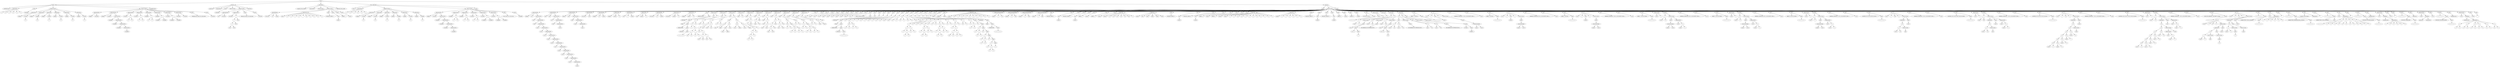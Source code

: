 digraph G { 
Parse10000[label = "Parse"];
funcion10001[label = "funcion"];
Parse10000->funcion10001
funcion10002[label = "multiplicacion"];
funcion10001->funcion10002
lparametros10003[label = "lparametros"];
funcion10001->lparametros10003
lparametros10004[label = "a"];
lparametros10003->lparametros10004
lparametros10005[label = "b"];
lparametros10003->lparametros10005
lparametros10006[label = "c"];
lparametros10003->lparametros10006
lparametros10007[label = "d"];
lparametros10003->lparametros10007
lparametros10008[label = "e"];
lparametros10003->lparametros10008
lparametros10009[label = "f"];
lparametros10003->lparametros10009
result10010[label = "result"];
funcion10001->result10010
result10011[label = "resultado"];
result10010->result10011
ldeclaraciones10012[label = "ldeclaraciones"];
funcion10001->ldeclaraciones10012
declaracion10013[label = "declaracion"];
ldeclaraciones10012->declaracion10013
tipo10014[label = "integer"];
declaracion10013->tipo10014
variable10015[label = "variable"];
declaracion10013->variable10015
variable10016[label = "a"];
variable10015->variable10016
declaracion10017[label = "declaracion"];
ldeclaraciones10012->declaracion10017
tipo10018[label = "integer"];
declaracion10017->tipo10018
variable10019[label = "variable"];
declaracion10017->variable10019
variable10020[label = "b"];
variable10019->variable10020
declaracion10021[label = "declaracion"];
ldeclaraciones10012->declaracion10021
tipo10022[label = "integer"];
declaracion10021->tipo10022
variable10023[label = "variable"];
declaracion10021->variable10023
variable10024[label = "c"];
variable10023->variable10024
declaracion10025[label = "declaracion"];
ldeclaraciones10012->declaracion10025
tipo10026[label = "integer"];
declaracion10025->tipo10026
variable10027[label = "variable"];
declaracion10025->variable10027
variable10028[label = "d"];
variable10027->variable10028
declaracion10029[label = "declaracion"];
ldeclaraciones10012->declaracion10029
tipo10030[label = "integer"];
declaracion10029->tipo10030
variable10031[label = "variable"];
declaracion10029->variable10031
variable10032[label = "e"];
variable10031->variable10032
declaracion10033[label = "declaracion"];
ldeclaraciones10012->declaracion10033
tipo10034[label = "integer"];
declaracion10033->tipo10034
variable10035[label = "variable"];
declaracion10033->variable10035
variable10036[label = "f"];
variable10035->variable10036
linstrucciones10037[label = "linstrucciones"];
funcion10001->linstrucciones10037
declarationVar10038[label = "declarationVar"];
linstrucciones10037->declarationVar10038
integer10039[label = "integer"];
declarationVar10038->integer10039
resultado10040[label = "resultado"];
declarationVar10038->resultado10040
declarationVar10041[label = "declarationVar"];
linstrucciones10037->declarationVar10041
integer10042[label = "integer"];
declarationVar10041->integer10042
variable110043[label = "variable1"];
declarationVar10041->variable110043
declarationVar10044[label = "declarationVar"];
declarationVar10041->declarationVar10044
variable210045[label = "variable2"];
declarationVar10044->variable210045
declarationVar10046[label = "declarationVar"];
declarationVar10044->declarationVar10046
variable310047[label = "variable3"];
declarationVar10046->variable310047
declarationVar10048[label = "declarationVar"];
declarationVar10046->declarationVar10048
variable410049[label = "variable4"];
declarationVar10048->variable410049
declarationVar10050[label = "declarationVar"];
declarationVar10048->declarationVar10050
variable510051[label = "variable5"];
declarationVar10050->variable510051
asigvar10052[label = "asignacionVar"];
linstrucciones10037->asigvar10052
asigvar10053[label = "variable1"];
asigvar10052->asigvar10053
por10054[label = "*"];
asigvar10052->por10054
por10055[label = "a"];
por10054->por10055
por10056[label = "b"];
por10054->por10056
asigvar10057[label = "asignacionVar"];
linstrucciones10037->asigvar10057
asigvar10058[label = "variable2"];
asigvar10057->asigvar10058
por10059[label = "*"];
asigvar10057->por10059
por10060[label = "c"];
por10059->por10060
por10061[label = "d"];
por10059->por10061
asigvar10062[label = "asignacionVar"];
linstrucciones10037->asigvar10062
asigvar10063[label = "variable3"];
asigvar10062->asigvar10063
por10064[label = "*"];
asigvar10062->por10064
por10065[label = "e"];
por10064->por10065
por10066[label = "f"];
por10064->por10066
asigvar10067[label = "asignacionVar"];
linstrucciones10037->asigvar10067
asigvar10068[label = "variable4"];
asigvar10067->asigvar10068
por10069[label = "*"];
asigvar10067->por10069
por10070[label = "variable1"];
por10069->por10070
por10071[label = "variable2"];
por10069->por10071
asigvar10072[label = "asignacionVar"];
linstrucciones10037->asigvar10072
asigvar10073[label = "variable5"];
asigvar10072->asigvar10073
por10074[label = "*"];
asigvar10072->por10074
por10075[label = "variable3"];
por10074->por10075
por10076[label = "variable4"];
por10074->por10076
asigvar10077[label = "asignacionVar"];
linstrucciones10037->asigvar10077
asigvar10078[label = "resultado"];
asigvar10077->asigvar10078
asigvar10079[label = "variable5"];
asigvar10077->asigvar10079
print10080[label = "print"];
linstrucciones10037->print10080
var10081[label = "Multiplicacion dentro de subroutine : "];
print10080->var10081
print10082[label = "print"];
linstrucciones10037->print10082
var10083[label = "resultado"];
print10082->var10083
subroutine10084[label = "multiplicacion"];
funcion10001->subroutine10084
funcion10085[label = "funcion"];
Parse10000->funcion10085
funcion10086[label = "operacion"];
funcion10085->funcion10086
lparametros10087[label = "lparametros"];
funcion10085->lparametros10087
result10088[label = "result"];
funcion10085->result10088
result10089[label = "resultado"];
result10088->result10089
ldeclaraciones10090[label = "ldeclaraciones"];
funcion10085->ldeclaraciones10090
linstrucciones10091[label = "linstrucciones"];
funcion10085->linstrucciones10091
declarationVar10092[label = "declarationVar"];
linstrucciones10091->declarationVar10092
real10093[label = "real"];
declarationVar10092->real10093
resultado10094[label = "resultado"];
declarationVar10092->resultado10094
asigvar10095[label = "asignacionVar"];
linstrucciones10091->asigvar10095
asigvar10096[label = "resultado"];
asigvar10095->asigvar10096
por10097[label = "*"];
asigvar10095->por10097
por10098[label = "*"];
por10097->por10098
por10099[label = "*"];
por10098->por10099
por10100[label = "10.0"];
por10099->por10100
por10101[label = "20.0"];
por10099->por10101
por10102[label = "30.0"];
por10098->por10102
por10103[label = "40.0"];
por10097->por10103
print10104[label = "print"];
linstrucciones10091->print10104
var10105[label = "Operacion dentro de subroutine : "];
print10104->var10105
print10106[label = "print"];
linstrucciones10091->print10106
var10107[label = "resultado"];
print10106->var10107
subroutine10108[label = "operacion"];
funcion10085->subroutine10108
subroutine10109[label = "subroutine"];
Parse10000->subroutine10109
subroutine10110[label = "imprimir_hola_mundo"];
subroutine10109->subroutine10110
lparametros10111[label = "lparametros"];
subroutine10109->lparametros10111
ldeclaraciones10112[label = "ldeclaraciones"];
subroutine10109->ldeclaraciones10112
linstrucciones10113[label = "linstrucciones"];
subroutine10109->linstrucciones10113
asigarray10114[label = "decArrExtenso"];
linstrucciones10113->asigarray10114
asigarray10115[label = "character"];
asigarray10114->asigarray10115
asigarray10116[label = "10"];
asigarray10114->asigarray10116
asigarray10117[label = "array1"];
asigarray10114->asigarray10117
asigarraylist10118[label = "asigArrList"];
linstrucciones10113->asigarraylist10118
asigarraylist10119[label = "array1"];
asigarraylist10118->asigarraylist10119
asigarraylist10120[label = "h"];
asigarraylist10118->asigarraylist10120
asigarraylist10121[label = "o"];
asigarraylist10118->asigarraylist10121
asigarraylist10122[label = "l"];
asigarraylist10118->asigarraylist10122
asigarraylist10123[label = "a"];
asigarraylist10118->asigarraylist10123
asigarraylist10124[label = " "];
asigarraylist10118->asigarraylist10124
asigarraylist10125[label = "m"];
asigarraylist10118->asigarraylist10125
asigarraylist10126[label = "u"];
asigarraylist10118->asigarraylist10126
asigarraylist10127[label = "n"];
asigarraylist10118->asigarraylist10127
asigarraylist10128[label = "d"];
asigarraylist10118->asigarraylist10128
asigarraylist10129[label = "o"];
asigarraylist10118->asigarraylist10129
print10130[label = "print"];
linstrucciones10113->print10130
var10131[label = "TAMANIO ARRAY 1: "];
print10130->var10131
print10132[label = "print"];
linstrucciones10113->print10132
size10133[label = "size"];
print10132->size10133
size10134[label = "array1"];
size10133->size10134
print10135[label = "print"];
linstrucciones10113->print10135
var10136[label = "ARRAY 1: "];
print10135->var10136
print10137[label = "print"];
linstrucciones10113->print10137
var10138[label = "array1"];
print10137->var10138
subroutine10139[label = "imprimir_hola_mundo"];
subroutine10109->subroutine10139
subroutine10140[label = "subroutine"];
Parse10000->subroutine10140
subroutine10141[label = "suma"];
subroutine10140->subroutine10141
lparametros10142[label = "lparametros"];
subroutine10140->lparametros10142
lparametros10143[label = "a"];
lparametros10142->lparametros10143
lparametros10144[label = "b"];
lparametros10142->lparametros10144
lparametros10145[label = "c"];
lparametros10142->lparametros10145
lparametros10146[label = "d"];
lparametros10142->lparametros10146
lparametros10147[label = "e"];
lparametros10142->lparametros10147
lparametros10148[label = "f"];
lparametros10142->lparametros10148
ldeclaraciones10149[label = "ldeclaraciones"];
subroutine10140->ldeclaraciones10149
declaracion10150[label = "declaracion"];
ldeclaraciones10149->declaracion10150
tipo10151[label = "integer"];
declaracion10150->tipo10151
variable10152[label = "variable"];
declaracion10150->variable10152
variable10153[label = "a"];
variable10152->variable10153
declaracion10154[label = "declaracion"];
ldeclaraciones10149->declaracion10154
tipo10155[label = "integer"];
declaracion10154->tipo10155
variable10156[label = "variable"];
declaracion10154->variable10156
variable10157[label = "b"];
variable10156->variable10157
declaracion10158[label = "declaracion"];
ldeclaraciones10149->declaracion10158
tipo10159[label = "integer"];
declaracion10158->tipo10159
variable10160[label = "variable"];
declaracion10158->variable10160
variable10161[label = "c"];
variable10160->variable10161
declaracion10162[label = "declaracion"];
ldeclaraciones10149->declaracion10162
tipo10163[label = "integer"];
declaracion10162->tipo10163
variable10164[label = "variable"];
declaracion10162->variable10164
variable10165[label = "d"];
variable10164->variable10165
declaracion10166[label = "declaracion"];
ldeclaraciones10149->declaracion10166
tipo10167[label = "integer"];
declaracion10166->tipo10167
variable10168[label = "variable"];
declaracion10166->variable10168
variable10169[label = "e"];
variable10168->variable10169
declaracion10170[label = "declaracion"];
ldeclaraciones10149->declaracion10170
tipo10171[label = "integer"];
declaracion10170->tipo10171
variable10172[label = "variable"];
declaracion10170->variable10172
variable10173[label = "f"];
variable10172->variable10173
linstrucciones10174[label = "linstrucciones"];
subroutine10140->linstrucciones10174
declarationVar10175[label = "declarationVar"];
linstrucciones10174->declarationVar10175
integer10176[label = "integer"];
declarationVar10175->integer10176
variable110177[label = "variable1"];
declarationVar10175->variable110177
declarationVar10178[label = "declarationVar"];
declarationVar10175->declarationVar10178
variable210179[label = "variable2"];
declarationVar10178->variable210179
declarationVar10180[label = "declarationVar"];
declarationVar10178->declarationVar10180
variable310181[label = "variable3"];
declarationVar10180->variable310181
declarationVar10182[label = "declarationVar"];
declarationVar10180->declarationVar10182
variable410183[label = "variable4"];
declarationVar10182->variable410183
declarationVar10184[label = "declarationVar"];
declarationVar10182->declarationVar10184
variable510185[label = "variable5"];
declarationVar10184->variable510185
asigvar10186[label = "asignacionVar"];
linstrucciones10174->asigvar10186
asigvar10187[label = "variable1"];
asigvar10186->asigvar10187
mas10188[label = "+"];
asigvar10186->mas10188
mas10189[label = "a"];
mas10188->mas10189
mas10190[label = "b"];
mas10188->mas10190
asigvar10191[label = "asignacionVar"];
linstrucciones10174->asigvar10191
asigvar10192[label = "variable2"];
asigvar10191->asigvar10192
mas10193[label = "+"];
asigvar10191->mas10193
mas10194[label = "c"];
mas10193->mas10194
mas10195[label = "d"];
mas10193->mas10195
asigvar10196[label = "asignacionVar"];
linstrucciones10174->asigvar10196
asigvar10197[label = "variable3"];
asigvar10196->asigvar10197
mas10198[label = "+"];
asigvar10196->mas10198
mas10199[label = "e"];
mas10198->mas10199
mas10200[label = "f"];
mas10198->mas10200
asigvar10201[label = "asignacionVar"];
linstrucciones10174->asigvar10201
asigvar10202[label = "variable4"];
asigvar10201->asigvar10202
mas10203[label = "+"];
asigvar10201->mas10203
mas10204[label = "variable1"];
mas10203->mas10204
mas10205[label = "variable2"];
mas10203->mas10205
asigvar10206[label = "asignacionVar"];
linstrucciones10174->asigvar10206
asigvar10207[label = "variable5"];
asigvar10206->asigvar10207
mas10208[label = "+"];
asigvar10206->mas10208
mas10209[label = "variable3"];
mas10208->mas10209
mas10210[label = "variable4"];
mas10208->mas10210
print10211[label = "print"];
linstrucciones10174->print10211
var10212[label = "Suma dentro de subroutine : "];
print10211->var10212
print10213[label = "print"];
linstrucciones10174->print10213
var10214[label = "variable5"];
print10213->var10214
subroutine10215[label = "suma"];
subroutine10140->subroutine10215
program10216[label = "program"];
Parse10000->program10216
program10217[label = "compi"];
program10216->program10217
linstrucciones10218[label = "linstrucciones"];
program10216->linstrucciones10218
declarationVar10219[label = "declarationVar"];
linstrucciones10218->declarationVar10219
integer10220[label = "integer"];
declarationVar10219->integer10220
var110221[label = "var1"];
declarationVar10219->var110221
declarationVar10222[label = "declarationVar"];
declarationVar10219->declarationVar10222
var510223[label = "var5"];
declarationVar10222->var510223
declarationVar10224[label = "declarationVar"];
declarationVar10222->declarationVar10224
var610225[label = "var6"];
declarationVar10224->var610225
declarationVar10226[label = "declarationVar"];
declarationVar10224->declarationVar10226
var1210227[label = "var12"];
declarationVar10226->var1210227
declarationVar10228[label = "declarationVar"];
declarationVar10226->declarationVar10228
var1310229[label = "var13"];
declarationVar10228->var1310229
declarationVar10230[label = "declarationVar"];
declarationVar10228->declarationVar10230
var1410231[label = "var14"];
declarationVar10230->var1410231
declarationVar10232[label = "declarationVar"];
declarationVar10230->declarationVar10232
var1510233[label = "var15"];
declarationVar10232->var1510233
declarationVar10234[label = "declarationVar"];
declarationVar10232->declarationVar10234
var1610235[label = "var16"];
declarationVar10234->var1610235
declarationVar10236[label = "declarationVar"];
declarationVar10234->declarationVar10236
var1710237[label = "var17"];
declarationVar10236->var1710237
declarationVar10238[label = "declarationVar"];
declarationVar10236->declarationVar10238
var1810239[label = "var18"];
declarationVar10238->var1810239
declarationVar10240[label = "declarationVar"];
declarationVar10238->declarationVar10240
var1910241[label = "var19"];
declarationVar10240->var1910241
declarationVar10242[label = "declarationVar"];
declarationVar10240->declarationVar10242
var2010243[label = "var20"];
declarationVar10242->var2010243
declarationVar10244[label = "declarationVar"];
declarationVar10242->declarationVar10244
var2110245[label = "var21"];
declarationVar10244->var2110245
declarationVar10246[label = "declarationVar"];
declarationVar10244->declarationVar10246
var2310247[label = "var23"];
declarationVar10246->var2310247
declarationVar10248[label = "declarationVar"];
linstrucciones10218->declarationVar10248
real10249[label = "real"];
declarationVar10248->real10249
var210250[label = "var2"];
declarationVar10248->var210250
declarationVar10251[label = "declarationVar"];
declarationVar10248->declarationVar10251
var710252[label = "var7"];
declarationVar10251->var710252
declarationVar10253[label = "declarationVar"];
declarationVar10251->declarationVar10253
var810254[label = "var8"];
declarationVar10253->var810254
declarationVar10255[label = "declarationVar"];
declarationVar10253->declarationVar10255
var2210256[label = "var22"];
declarationVar10255->var2210256
declarationVar10257[label = "declarationVar"];
linstrucciones10218->declarationVar10257
logical10258[label = "logical"];
declarationVar10257->logical10258
var310259[label = "var3"];
declarationVar10257->var310259
declarationVar10260[label = "declarationVar"];
declarationVar10257->declarationVar10260
var910261[label = "var9"];
declarationVar10260->var910261
declarationVar10262[label = "declarationVar"];
declarationVar10260->declarationVar10262
var1010263[label = "var10"];
declarationVar10262->var1010263
declarationVar10264[label = "declarationVar"];
declarationVar10262->declarationVar10264
var1110265[label = "var11"];
declarationVar10264->var1110265
declarationVar10266[label = "declarationVar"];
linstrucciones10218->declarationVar10266
character10267[label = "character"];
declarationVar10266->character10267
var410268[label = "var4"];
declarationVar10266->var410268
asigarray10269[label = "decArrExtenso"];
linstrucciones10218->asigarray10269
asigarray10270[label = "integer"];
asigarray10269->asigarray10270
asigarray10271[label = "10"];
asigarray10269->asigarray10271
asigarray10272[label = "array1"];
asigarray10269->asigarray10272
asigarray10273[label = "decArrCorto"];
linstrucciones10218->asigarray10273
asigarray10274[label = "integer"];
asigarray10273->asigarray10274
asigarray10275[label = "array2"];
asigarray10273->asigarray10275
asigarray10276[label = "8"];
asigarray10273->asigarray10276
asigarray10277[label = "decArrExtenso"];
linstrucciones10218->asigarray10277
asigarray10278[label = "real"];
asigarray10277->asigarray10278
asigarray10279[label = "7"];
asigarray10277->asigarray10279
asigarray10280[label = "array3"];
asigarray10277->asigarray10280
asigarray10281[label = "decArrCorto"];
linstrucciones10218->asigarray10281
asigarray10282[label = "real"];
asigarray10281->asigarray10282
asigarray10283[label = "array4"];
asigarray10281->asigarray10283
asigarray10284[label = "5"];
asigarray10281->asigarray10284
asigarray10285[label = "decArrExtenso"];
linstrucciones10218->asigarray10285
asigarray10286[label = "character"];
asigarray10285->asigarray10286
asigarray10287[label = "12"];
asigarray10285->asigarray10287
asigarray10288[label = "array5"];
asigarray10285->asigarray10288
asigarray10289[label = "decArrCorto"];
linstrucciones10218->asigarray10289
asigarray10290[label = "character"];
asigarray10289->asigarray10290
asigarray10291[label = "array6"];
asigarray10289->asigarray10291
asigarray10292[label = "6"];
asigarray10289->asigarray10292
asigarray10293[label = "decArrCorto"];
linstrucciones10218->asigarray10293
asigarray10294[label = "integer"];
asigarray10293->asigarray10294
asigarray10295[label = "array7"];
asigarray10293->asigarray10295
asigarray10296[label = "15"];
asigarray10293->asigarray10296
print10297[label = "print"];
linstrucciones10218->print10297
var10298[label = "OPERACIONES 1 "];
print10297->var10298
print10299[label = "print"];
print10297->print10299
var10300[label = "INTEGER "];
print10299->var10300
print10301[label = "print"];
print10299->print10301
var10302[label = "REAL "];
print10301->var10302
print10303[label = "print"];
print10301->print10303
var10304[label = "CHARACTER "];
print10303->var10304
print10305[label = "print"];
print10303->print10305
var10306[label = "LOGICAL"];
print10305->var10306
print10307[label = "print"];
print10305->print10307
var10308[label = "----------------------"];
print10307->var10308
asigvar10309[label = "asignacionVar"];
linstrucciones10218->asigvar10309
asigvar10310[label = "var1"];
asigvar10309->asigvar10310
por10311[label = "*"];
asigvar10309->por10311
mas10312[label = "+"];
por10311->mas10312
mas10313[label = "+"];
mas10312->mas10313
mas10314[label = "1"];
mas10313->mas10314
pow10315[label = "**"];
mas10313->pow10315
div10316[label = "/"];
pow10315->div10316
div10317[label = "24"];
div10316->div10317
div10318[label = "8"];
div10316->div10318
menos10319[label = "-"];
pow10315->menos10319
menos10320[label = "4"];
menos10319->menos10320
menos10321[label = "5"];
menos10319->menos10321
mas10322[label = "6"];
mas10312->mas10322
div10323[label = "/"];
por10311->div10323
div10324[label = "25"];
div10323->div10324
div10325[label = "5"];
div10323->div10325
asigvar10326[label = "asignacionVar"];
linstrucciones10218->asigvar10326
asigvar10327[label = "var2"];
asigvar10326->asigvar10327
mas10328[label = "+"];
asigvar10326->mas10328
por10329[label = "*"];
mas10328->por10329
mas10330[label = "+"];
por10329->mas10330
mas10331[label = "+"];
mas10330->mas10331
mas10332[label = "1.0"];
mas10331->mas10332
por10333[label = "*"];
mas10331->por10333
div10334[label = "/"];
por10333->div10334
div10335[label = "24.0"];
div10334->div10335
div10336[label = "8.0"];
div10334->div10336
menos10337[label = "-"];
por10333->menos10337
menos10338[label = "4.0"];
menos10337->menos10338
menos10339[label = "5.0"];
menos10337->menos10339
mas10340[label = "6.0"];
mas10330->mas10340
div10341[label = "/"];
por10329->div10341
div10342[label = "25.0"];
div10341->div10342
div10343[label = "5.0"];
div10341->div10343
pow10344[label = "**"];
mas10328->pow10344
pow10345[label = "2"];
pow10344->pow10345
pow10346[label = "6"];
pow10344->pow10346
asigvar10347[label = "asignacionVar"];
linstrucciones10218->asigvar10347
asigvar10348[label = "var3"];
asigvar10347->asigvar10348
or10349[label = ".or."];
asigvar10347->or10349
and10350[label = ".and."];
or10349->and10350
or10351[label = ".or."];
and10350->or10351
or10352[label = ".true."];
or10351->or10352
or10353[label = ".false."];
or10351->or10353
or10354[label = ".or."];
and10350->or10354
and10355[label = ".and."];
or10354->and10355
and10356[label = ".true."];
and10355->and10356
and10357[label = ".false."];
and10355->and10357
or10358[label = ".true."];
or10354->or10358
or10359[label = ".or."];
or10349->or10359
or10360[label = ".or."];
or10359->or10360
or10361[label = ".true."];
or10360->or10361
or10362[label = ".false."];
or10360->or10362
or10363[label = ".or."];
or10359->or10363
or10364[label = ".true."];
or10363->or10364
or10365[label = ".false."];
or10363->or10365
asigvar10366[label = "asignacionVar"];
linstrucciones10218->asigvar10366
asigvar10367[label = "var4"];
asigvar10366->asigvar10367
asigvar10368[label = "G"];
asigvar10366->asigvar10368
asigvar10369[label = "asignacionVar"];
linstrucciones10218->asigvar10369
asigvar10370[label = "var5"];
asigvar10369->asigvar10370
mas10371[label = "+"];
asigvar10369->mas10371
mas10372[label = "var1"];
mas10371->mas10372
por10373[label = "*"];
mas10371->por10373
menos10374[label = "-"];
por10373->menos10374
mas10375[label = "+"];
menos10374->mas10375
div10376[label = "/"];
mas10375->div10376
por10377[label = "*"];
div10376->por10377
por10378[label = "2"];
por10377->por10378
por10379[label = "2"];
por10377->por10379
div10380[label = "2"];
div10376->div10380
mas10381[label = "4"];
mas10375->mas10381
menos10382[label = "1"];
menos10374->menos10382
por10383[label = "var1"];
por10373->por10383
asigvar10384[label = "asignacionVar"];
linstrucciones10218->asigvar10384
asigvar10385[label = "var6"];
asigvar10384->asigvar10385
menos10386[label = "-"];
asigvar10384->menos10386
por10387[label = "*"];
menos10386->por10387
por10388[label = "var5"];
por10387->por10388
por10389[label = "10"];
por10387->por10389
menos10390[label = "100"];
menos10386->menos10390
asigvar10391[label = "asignacionVar"];
linstrucciones10218->asigvar10391
asigvar10392[label = "var7"];
asigvar10391->asigvar10392
menos10393[label = "-"];
asigvar10391->menos10393
menos10394[label = "var2"];
menos10393->menos10394
por10395[label = "*"];
menos10393->por10395
por10396[label = "15.2"];
por10395->por10396
mas10397[label = "+"];
por10395->mas10397
mas10398[label = "var2"];
mas10397->mas10398
mas10399[label = "var2"];
mas10397->mas10399
asigvar10400[label = "asignacionVar"];
linstrucciones10218->asigvar10400
asigvar10401[label = "var8"];
asigvar10400->asigvar10401
mas10402[label = "+"];
asigvar10400->mas10402
mas10403[label = "+"];
mas10402->mas10403
menos10404[label = "-"];
mas10403->menos10404
mas10405[label = "+"];
menos10404->mas10405
mas10406[label = "var7"];
mas10405->mas10406
mas10407[label = "16.5"];
mas10405->mas10407
menos10408[label = "5.6"];
menos10404->menos10408
mas10409[label = "22.3"];
mas10403->mas10409
div10410[label = "/"];
mas10402->div10410
por10411[label = "*"];
div10410->por10411
por10412[label = "var7"];
por10411->por10412
por10413[label = "var7"];
por10411->por10413
div10414[label = "2.0"];
div10410->div10414
asigvar10415[label = "asignacionVar"];
linstrucciones10218->asigvar10415
asigvar10416[label = "var9"];
asigvar10415->asigvar10416
or10417[label = ".or."];
asigvar10415->or10417
or10418[label = ".or."];
or10417->or10418
igualigual10419[label = "=="];
or10418->igualigual10419
igualigual10420[label = "2"];
igualigual10419->igualigual10420
menos10421[label = "4"];
igualigual10419->menos10421
and10422[label = ".and."];
or10418->and10422
difigual10423[label = "/="];
and10422->difigual10423
difigual10424[label = "2"];
difigual10423->difigual10424
difigual10425[label = "4"];
difigual10423->difigual10425
igualigual10426[label = ".eq."];
and10422->igualigual10426
igualigual10427[label = "3"];
igualigual10426->igualigual10427
menos10428[label = "2"];
igualigual10426->menos10428
difigual10429[label = ".ne."];
or10417->difigual10429
difigual10430[label = "4"];
difigual10429->difigual10430
difigual10431[label = "4"];
difigual10429->difigual10431
asigvar10432[label = "asignacionVar"];
linstrucciones10218->asigvar10432
asigvar10433[label = "var10"];
asigvar10432->asigvar10433
or10434[label = ".or."];
asigvar10432->or10434
or10435[label = ".or."];
or10434->or10435
menor10436[label = "<"];
or10435->menor10436
menor10437[label = "2"];
menor10436->menor10437
menor10438[label = "4"];
menor10436->menor10438
and10439[label = ".and."];
or10435->and10439
mayor10440[label = ">"];
and10439->mayor10440
mayor10441[label = "2"];
mayor10440->mayor10441
mayor10442[label = "4"];
mayor10440->mayor10442
menorque10443[label = "<="];
and10439->menorque10443
menorque10444[label = "3"];
menorque10443->menorque10444
menorque10445[label = "2"];
menorque10443->menorque10445
mayorque10446[label = ">="];
or10434->mayorque10446
mayorque10447[label = "4"];
mayorque10446->mayorque10447
mayorque10448[label = "4"];
mayorque10446->mayorque10448
asigvar10449[label = "asignacionVar"];
linstrucciones10218->asigvar10449
asigvar10450[label = "var11"];
asigvar10449->asigvar10450
or10451[label = ".or."];
asigvar10449->or10451
or10452[label = ".or."];
or10451->or10452
or10453[label = "var9"];
or10452->or10453
or10454[label = "var10"];
or10452->or10454
or10455[label = ".true."];
or10451->or10455
print10456[label = "print"];
linstrucciones10218->print10456
var10457[label = "var1"];
print10456->var10457
print10458[label = "print"];
linstrucciones10218->print10458
var10459[label = "var2"];
print10458->var10459
print10460[label = "print"];
linstrucciones10218->print10460
var10461[label = "var3"];
print10460->var10461
print10462[label = "print"];
linstrucciones10218->print10462
var10463[label = "var4"];
print10462->var10463
print10464[label = "print"];
linstrucciones10218->print10464
var10465[label = "var5"];
print10464->var10465
print10466[label = "print"];
linstrucciones10218->print10466
var10467[label = "var6"];
print10466->var10467
print10468[label = "print"];
linstrucciones10218->print10468
var10469[label = "var7"];
print10468->var10469
print10470[label = "print"];
linstrucciones10218->print10470
var10471[label = "var8"];
print10470->var10471
print10472[label = "print"];
linstrucciones10218->print10472
var10473[label = "var9"];
print10472->var10473
print10474[label = "print"];
linstrucciones10218->print10474
var10475[label = "var10"];
print10474->var10475
print10476[label = "print"];
linstrucciones10218->print10476
var10477[label = "var11"];
print10476->var10477
print10478[label = "print"];
linstrucciones10218->print10478
var10479[label = "PRINT OPERACIONES 2 "];
print10478->var10479
print10480[label = "print"];
print10478->print10480
var10481[label = "INTEGER "];
print10480->var10481
print10482[label = "print"];
print10480->print10482
var10483[label = "REAL "];
print10482->var10483
print10484[label = "print"];
print10482->print10484
var10485[label = "CHARACTER "];
print10484->var10485
print10486[label = "print"];
print10484->print10486
var10487[label = "LOGICAL"];
print10486->var10487
print10488[label = "print"];
print10486->print10488
var10489[label = "----------------------"];
print10488->var10489
print10490[label = "print"];
linstrucciones10218->print10490
and10491[label = ".and."];
print10490->and10491
igualigual10492[label = "=="];
and10491->igualigual10492
or10493[label = ".or."];
and10491->or10493
igualigual10494[label = "=="];
or10493->igualigual10494
igualigual10495[label = "2"];
igualigual10494->igualigual10495
menos10496[label = "3"];
igualigual10494->menos10496
menorque10497[label = "<="];
or10493->menorque10497
menorque10498[label = "1"];
menorque10497->menorque10498
menorque10499[label = "2"];
menorque10497->menorque10499
print10500[label = "print"];
linstrucciones10218->print10500
igualigual10501[label = "=="];
print10500->igualigual10501
igualigual10502[label = "c"];
igualigual10501->igualigual10502
menos10503[label = "c"];
igualigual10501->menos10503
print10504[label = "print"];
linstrucciones10218->print10504
mayor10505[label = ">"];
print10504->mayor10505
mayor10506[label = "12"];
mayor10505->mayor10506
mayor10507[label = "2"];
mayor10505->mayor10507
print10508[label = "print"];
linstrucciones10218->print10508
mayorque10509[label = ">="];
print10508->mayorque10509
mayorque10510[label = "12"];
mayorque10509->mayorque10510
mayorque10511[label = "2"];
mayorque10509->mayorque10511
print10512[label = "print"];
linstrucciones10218->print10512
menor10513[label = "<"];
print10512->menor10513
menor10514[label = "12"];
menor10513->menor10514
menor10515[label = "12"];
menor10513->menor10515
print10516[label = "print"];
linstrucciones10218->print10516
menorque10517[label = "<="];
print10516->menorque10517
menorque10518[label = "12.0"];
menorque10517->menorque10518
menorque10519[label = "12.0"];
menorque10517->menorque10519
print10520[label = "print"];
linstrucciones10218->print10520
mayor10521[label = ">"];
print10520->mayor10521
mayor10522[label = "12"];
mayor10521->mayor10522
mayor10523[label = "2"];
mayor10521->mayor10523
print10524[label = "print"];
linstrucciones10218->print10524
mayorque10525[label = ">="];
print10524->mayorque10525
mayorque10526[label = "12"];
mayorque10525->mayorque10526
mayorque10527[label = "2"];
mayorque10525->mayorque10527
print10528[label = "print"];
linstrucciones10218->print10528
menor10529[label = "<"];
print10528->menor10529
menor10530[label = "12"];
menor10529->menor10530
menor10531[label = "12"];
menor10529->menor10531
print10532[label = "print"];
linstrucciones10218->print10532
menorque10533[label = "<="];
print10532->menorque10533
menorque10534[label = "12.0"];
menorque10533->menorque10534
menorque10535[label = "12.0"];
menorque10533->menorque10535
print10536[label = "print"];
linstrucciones10218->print10536
por10537[label = "*"];
print10536->por10537
por10538[label = "*"];
por10537->por10538
por10539[label = "*"];
por10538->por10539
por10540[label = "*"];
por10539->por10540
por10541[label = "1"];
por10540->por10541
por10542[label = "*"];
por10540->por10542
por10543[label = "2"];
por10542->por10543
por10544[label = "3"];
por10542->por10544
por10545[label = "*"];
por10539->por10545
por10546[label = "4"];
por10545->por10546
por10547[label = "5"];
por10545->por10547
por10548[label = "6"];
por10538->por10548
por10549[label = "*"];
por10537->por10549
por10550[label = "4"];
por10549->por10550
por10551[label = "5"];
por10549->por10551
print10552[label = "print"];
linstrucciones10218->print10552
mas10553[label = "+"];
print10552->mas10553
mas10554[label = "+"];
mas10553->mas10554
mas10555[label = "+"];
mas10554->mas10555
mas10556[label = "+"];
mas10555->mas10556
mas10557[label = "1"];
mas10556->mas10557
mas10558[label = "+"];
mas10556->mas10558
mas10559[label = "2"];
mas10558->mas10559
mas10560[label = "3"];
mas10558->mas10560
mas10561[label = "+"];
mas10555->mas10561
mas10562[label = "4"];
mas10561->mas10562
mas10563[label = "5"];
mas10561->mas10563
mas10564[label = "6"];
mas10554->mas10564
mas10565[label = "+"];
mas10553->mas10565
mas10566[label = "4"];
mas10565->mas10566
mas10567[label = "5"];
mas10565->mas10567
print10568[label = "print"];
linstrucciones10218->print10568
menos10569[label = "-"];
print10568->menos10569
menos10570[label = "-"];
menos10569->menos10570
mas10571[label = "+"];
menos10570->mas10571
menos10572[label = "-"];
mas10571->menos10572
menos10573[label = "1"];
menos10572->menos10573
menos10574[label = "-"];
menos10572->menos10574
menos10575[label = "2"];
menos10574->menos10575
menos10576[label = "3"];
menos10574->menos10576
menos10577[label = "-"];
mas10571->menos10577
menos10578[label = "4"];
menos10577->menos10578
menos10579[label = "5"];
menos10577->menos10579
menos10580[label = "6"];
menos10570->menos10580
menos10581[label = "-"];
menos10569->menos10581
menos10582[label = "4"];
menos10581->menos10582
menos10583[label = "5"];
menos10581->menos10583
print10584[label = "print"];
linstrucciones10218->print10584
por10585[label = "*"];
print10584->por10585
mas10586[label = "+"];
por10585->mas10586
mas10587[label = "+"];
mas10586->mas10587
mas10588[label = "1"];
mas10587->mas10588
por10589[label = "*"];
mas10587->por10589
div10590[label = "/"];
por10589->div10590
div10591[label = "24"];
div10590->div10591
div10592[label = "8"];
div10590->div10592
menos10593[label = "-"];
por10589->menos10593
menos10594[label = "4"];
menos10593->menos10594
menos10595[label = "5"];
menos10593->menos10595
mas10596[label = "6"];
mas10586->mas10596
div10597[label = "/"];
por10585->div10597
div10598[label = "25"];
div10597->div10598
div10599[label = "5"];
div10597->div10599
print10600[label = "print"];
linstrucciones10218->print10600
var10601[label = "C "];
print10600->var10601
print10602[label = "print"];
print10600->print10602
mas10603[label = "+"];
print10602->mas10603
mas10604[label = "2"];
mas10603->mas10604
por10605[label = "*"];
mas10603->por10605
por10606[label = "2"];
por10605->por10606
por10607[label = "2"];
por10605->por10607
print10608[label = "print"];
print10602->print10608
var10609[label = "O "];
print10608->var10609
print10610[label = "print"];
print10608->print10610
mas10611[label = "+"];
print10610->mas10611
mas10612[label = "3"];
mas10611->mas10612
por10613[label = "*"];
mas10611->por10613
por10614[label = "3"];
por10613->por10614
por10615[label = "3"];
por10613->por10615
print10616[label = "print"];
print10610->print10616
var10617[label = "M "];
print10616->var10617
print10618[label = "print"];
print10616->print10618
mas10619[label = "+"];
print10618->mas10619
mas10620[label = "4"];
mas10619->mas10620
por10621[label = "*"];
mas10619->por10621
por10622[label = "4"];
por10621->por10622
por10623[label = "4"];
por10621->por10623
print10624[label = "print"];
print10618->print10624
var10625[label = "P "];
print10624->var10625
print10626[label = "print"];
print10624->print10626
mas10627[label = "+"];
print10626->mas10627
mas10628[label = "5"];
mas10627->mas10628
por10629[label = "*"];
mas10627->por10629
por10630[label = "5"];
por10629->por10630
por10631[label = "5"];
por10629->por10631
print10632[label = "print"];
print10626->print10632
var10633[label = "I"];
print10632->var10633
print10634[label = "print"];
linstrucciones10218->print10634
var10635[label = "ARRAYS "];
print10634->var10635
print10636[label = "print"];
print10634->print10636
var10637[label = "INTEGER "];
print10636->var10637
print10638[label = "print"];
print10636->print10638
var10639[label = "REAL "];
print10638->var10639
print10640[label = "print"];
print10638->print10640
var10641[label = "CHARACTER"];
print10640->var10641
print10642[label = "print"];
print10640->print10642
var10643[label = "----------------------"];
print10642->var10643
asigarraylist10644[label = "asigArrList"];
linstrucciones10218->asigarraylist10644
asigarraylist10645[label = "array1"];
asigarraylist10644->asigarraylist10645
asigarraylist10646[label = "10"];
asigarraylist10644->asigarraylist10646
asigarraylist10647[label = "1"];
asigarraylist10644->asigarraylist10647
asigarraylist10648[label = "9"];
asigarraylist10644->asigarraylist10648
asigarraylist10649[label = "2"];
asigarraylist10644->asigarraylist10649
asigarraylist10650[label = "8"];
asigarraylist10644->asigarraylist10650
asigarraylist10651[label = "3"];
asigarraylist10644->asigarraylist10651
asigarraylist10652[label = "7"];
asigarraylist10644->asigarraylist10652
asigarraylist10653[label = "4"];
asigarraylist10644->asigarraylist10653
asigarraylist10654[label = "6"];
asigarraylist10644->asigarraylist10654
asigarraylist10655[label = "5"];
asigarraylist10644->asigarraylist10655
asigarrayPosEspecifico10656[label = "asigarrayPosEspecifico"];
linstrucciones10218->asigarrayPosEspecifico10656
asigarrayPosEspecifico10657[label = "array2"];
asigarrayPosEspecifico10656->asigarrayPosEspecifico10657
asigarrayPosEspecifico10658[label = "1"];
asigarrayPosEspecifico10656->asigarrayPosEspecifico10658
asigarrayPosEspecifico10659[label = "111"];
asigarrayPosEspecifico10656->asigarrayPosEspecifico10659
asigarrayPosEspecifico10660[label = "asigarrayPosEspecifico"];
linstrucciones10218->asigarrayPosEspecifico10660
asigarrayPosEspecifico10661[label = "array2"];
asigarrayPosEspecifico10660->asigarrayPosEspecifico10661
asigarrayPosEspecifico10662[label = "3"];
asigarrayPosEspecifico10660->asigarrayPosEspecifico10662
asigarrayPosEspecifico10663[label = "222"];
asigarrayPosEspecifico10660->asigarrayPosEspecifico10663
asigarrayPosEspecifico10664[label = "asigarrayPosEspecifico"];
linstrucciones10218->asigarrayPosEspecifico10664
asigarrayPosEspecifico10665[label = "array2"];
asigarrayPosEspecifico10664->asigarrayPosEspecifico10665
asigarrayPosEspecifico10666[label = "5"];
asigarrayPosEspecifico10664->asigarrayPosEspecifico10666
asigarrayPosEspecifico10667[label = "333"];
asigarrayPosEspecifico10664->asigarrayPosEspecifico10667
asigarrayPosEspecifico10668[label = "asigarrayPosEspecifico"];
linstrucciones10218->asigarrayPosEspecifico10668
asigarrayPosEspecifico10669[label = "array2"];
asigarrayPosEspecifico10668->asigarrayPosEspecifico10669
asigarrayPosEspecifico10670[label = "7"];
asigarrayPosEspecifico10668->asigarrayPosEspecifico10670
asigarrayPosEspecifico10671[label = "444"];
asigarrayPosEspecifico10668->asigarrayPosEspecifico10671
print10672[label = "print"];
linstrucciones10218->print10672
var10673[label = "TAMANIO ARRAY 1: "];
print10672->var10673
print10674[label = "print"];
linstrucciones10218->print10674
size10675[label = "size"];
print10674->size10675
size10676[label = "array1"];
size10675->size10676
print10677[label = "print"];
linstrucciones10218->print10677
var10678[label = "TAMANIO ARRAY 2: "];
print10677->var10678
print10679[label = "print"];
linstrucciones10218->print10679
size10680[label = "size"];
print10679->size10680
size10681[label = "array2"];
size10680->size10681
print10682[label = "print"];
linstrucciones10218->print10682
var10683[label = "ARRAY 1: "];
print10682->var10683
print10684[label = "print"];
linstrucciones10218->print10684
var10685[label = "array1"];
print10684->var10685
print10686[label = "print"];
linstrucciones10218->print10686
var10687[label = "ARRAY 2: "];
print10686->var10687
print10688[label = "print"];
linstrucciones10218->print10688
var10689[label = "array2"];
print10688->var10689
asigarraylist10690[label = "asigArrList"];
linstrucciones10218->asigarraylist10690
asigarraylist10691[label = "array3"];
asigarraylist10690->asigarraylist10691
asigarraylist10692[label = "1.1"];
asigarraylist10690->asigarraylist10692
asigarraylist10693[label = "2.2"];
asigarraylist10690->asigarraylist10693
asigarraylist10694[label = "3.3"];
asigarraylist10690->asigarraylist10694
asigarraylist10695[label = "4.4"];
asigarraylist10690->asigarraylist10695
asigarraylist10696[label = "5.5"];
asigarraylist10690->asigarraylist10696
asigarraylist10697[label = "6.6"];
asigarraylist10690->asigarraylist10697
asigarraylist10698[label = "7.7"];
asigarraylist10690->asigarraylist10698
asigarraylist10699[label = "asigArrList"];
linstrucciones10218->asigarraylist10699
asigarraylist10700[label = "array4"];
asigarraylist10699->asigarraylist10700
asigarraylist10701[label = "100.1"];
asigarraylist10699->asigarraylist10701
asigarraylist10702[label = "200.2"];
asigarraylist10699->asigarraylist10702
asigarraylist10703[label = "300.3"];
asigarraylist10699->asigarraylist10703
asigarraylist10704[label = "400.3"];
asigarraylist10699->asigarraylist10704
asigarraylist10705[label = "500.5"];
asigarraylist10699->asigarraylist10705
print10706[label = "print"];
linstrucciones10218->print10706
var10707[label = "TAMANIO ARRAY 3: "];
print10706->var10707
print10708[label = "print"];
linstrucciones10218->print10708
size10709[label = "size"];
print10708->size10709
size10710[label = "array3"];
size10709->size10710
print10711[label = "print"];
linstrucciones10218->print10711
var10712[label = "TAMANIO ARRAY 4: "];
print10711->var10712
print10713[label = "print"];
linstrucciones10218->print10713
size10714[label = "size"];
print10713->size10714
size10715[label = "array4"];
size10714->size10715
print10716[label = "print"];
linstrucciones10218->print10716
var10717[label = "ARRAY 3: "];
print10716->var10717
print10718[label = "print"];
linstrucciones10218->print10718
var10719[label = "array3"];
print10718->var10719
print10720[label = "print"];
linstrucciones10218->print10720
var10721[label = "ARRAY 4: "];
print10720->var10721
print10722[label = "print"];
linstrucciones10218->print10722
var10723[label = "array4"];
print10722->var10723
asigarraylist10724[label = "asigArrList"];
linstrucciones10218->asigarraylist10724
asigarraylist10725[label = "array5"];
asigarraylist10724->asigarraylist10725
asigarraylist10726[label = "c"];
asigarraylist10724->asigarraylist10726
asigarraylist10727[label = "o"];
asigarraylist10724->asigarraylist10727
asigarraylist10728[label = "m"];
asigarraylist10724->asigarraylist10728
asigarraylist10729[label = "p"];
asigarraylist10724->asigarraylist10729
asigarraylist10730[label = "i"];
asigarraylist10724->asigarraylist10730
asigarraylist10731[label = "l"];
asigarraylist10724->asigarraylist10731
asigarraylist10732[label = "a"];
asigarraylist10724->asigarraylist10732
asigarraylist10733[label = "d"];
asigarraylist10724->asigarraylist10733
asigarraylist10734[label = "o"];
asigarraylist10724->asigarraylist10734
asigarraylist10735[label = "r"];
asigarraylist10724->asigarraylist10735
asigarraylist10736[label = "e"];
asigarraylist10724->asigarraylist10736
asigarraylist10737[label = "s"];
asigarraylist10724->asigarraylist10737
asigarraylist10738[label = "asigArrList"];
linstrucciones10218->asigarraylist10738
asigarraylist10739[label = "array6"];
asigarraylist10738->asigarraylist10739
asigarraylist10740[label = "s"];
asigarraylist10738->asigarraylist10740
asigarraylist10741[label = "i"];
asigarraylist10738->asigarraylist10741
asigarraylist10742[label = "s"];
asigarraylist10738->asigarraylist10742
asigarraylist10743[label = "a"];
asigarraylist10738->asigarraylist10743
asigarraylist10744[label = "l"];
asigarraylist10738->asigarraylist10744
asigarraylist10745[label = "e"];
asigarraylist10738->asigarraylist10745
print10746[label = "print"];
linstrucciones10218->print10746
var10747[label = "TAMANIO ARRAY 5: "];
print10746->var10747
print10748[label = "print"];
linstrucciones10218->print10748
size10749[label = "size"];
print10748->size10749
size10750[label = "array5"];
size10749->size10750
print10751[label = "print"];
linstrucciones10218->print10751
var10752[label = "TAMANIO ARRAY 6: "];
print10751->var10752
print10753[label = "print"];
linstrucciones10218->print10753
size10754[label = "size"];
print10753->size10754
size10755[label = "array6"];
size10754->size10755
print10756[label = "print"];
linstrucciones10218->print10756
var10757[label = "ARRAY 5: "];
print10756->var10757
print10758[label = "print"];
linstrucciones10218->print10758
var10759[label = "array5"];
print10758->var10759
print10760[label = "print"];
linstrucciones10218->print10760
var10761[label = "ARRAY 6: "];
print10760->var10761
print10762[label = "print"];
linstrucciones10218->print10762
var10763[label = "array6"];
print10762->var10763
print10764[label = "print"];
linstrucciones10218->print10764
var10765[label = "IF ELSE-IF ELSE"];
print10764->var10765
print10766[label = "print"];
print10764->print10766
var10767[label = "----------------------"];
print10766->var10767
asigvar10768[label = "asignacionVar"];
linstrucciones10218->asigvar10768
asigvar10769[label = "var12"];
asigvar10768->asigvar10769
asigvar10770[label = "61"];
asigvar10768->asigvar10770
sentenciaif10771[label = "sentenciaif"];
linstrucciones10218->sentenciaif10771
if10772[label = "if"];
sentenciaif10771->if10772
mayor10773[label = ">"];
if10772->mayor10773
mayor10774[label = "var12"];
mayor10773->mayor10774
mayor10775[label = "1"];
mayor10773->mayor10775
linstrucciones10776[label = "linstrucciones"];
if10772->linstrucciones10776
print10777[label = "print"];
linstrucciones10776->print10777
var10778[label = "var12"];
print10777->var10778
print10779[label = "print"];
print10777->print10779
var10780[label = " es > a "];
print10779->var10780
print10781[label = "print"];
print10779->print10781
var10782[label = "1"];
print10781->var10782
sentenciaif10783[label = "sentenciaif"];
linstrucciones10218->sentenciaif10783
if10784[label = "if"];
sentenciaif10783->if10784
menorque10785[label = "<="];
if10784->menorque10785
menorque10786[label = "var12"];
menorque10785->menorque10786
menorque10787[label = "50"];
menorque10785->menorque10787
linstrucciones10788[label = "linstrucciones"];
if10784->linstrucciones10788
print10789[label = "print"];
linstrucciones10788->print10789
var10790[label = "NO DEBERIA DE IMPRMIR ESTO 1"];
print10789->var10790
if10791[label = "if"];
sentenciaif10783->if10791
mayor10792[label = ">"];
if10791->mayor10792
mayor10793[label = "var12"];
mayor10792->mayor10793
mayor10794[label = "50"];
mayor10792->mayor10794
linstrucciones10795[label = "linstrucciones"];
if10791->linstrucciones10795
print10796[label = "print"];
linstrucciones10795->print10796
var10797[label = "var12"];
print10796->var10797
print10798[label = "print"];
print10796->print10798
var10799[label = " es <= a "];
print10798->var10799
print10800[label = "print"];
print10798->print10800
var10801[label = "50"];
print10800->var10801
sentenciaif10802[label = "sentenciaif"];
linstrucciones10218->sentenciaif10802
if10803[label = "if"];
sentenciaif10802->if10803
and10804[label = ".and."];
if10803->and10804
mayor10805[label = ">"];
and10804->mayor10805
mayor10806[label = "var12"];
mayor10805->mayor10806
mayor10807[label = "10"];
mayor10805->mayor10807
menorque10808[label = "<="];
and10804->menorque10808
menorque10809[label = "var12"];
menorque10808->menorque10809
menorque10810[label = "25"];
menorque10808->menorque10810
linstrucciones10811[label = "linstrucciones"];
if10803->linstrucciones10811
print10812[label = "print"];
linstrucciones10811->print10812
var10813[label = "NO DEBERIA DE IMPRMIR ESTO 2"];
print10812->var10813
if10814[label = "if"];
sentenciaif10802->if10814
and10815[label = ".and."];
if10814->and10815
mayor10816[label = ">"];
and10815->mayor10816
mayor10817[label = "var12"];
mayor10816->mayor10817
mayor10818[label = "25"];
mayor10816->mayor10818
menorque10819[label = "<="];
and10815->menorque10819
menorque10820[label = "var12"];
menorque10819->menorque10820
menorque10821[label = "60"];
menorque10819->menorque10821
linstrucciones10822[label = "linstrucciones"];
if10814->linstrucciones10822
print10823[label = "print"];
linstrucciones10822->print10823
var10824[label = "NO DEBERIA DE IMPRMIR ESTO 3"];
print10823->var10824
else10825[label = "else"];
sentenciaif10802->else10825
linstrucciones10826[label = "linstrucciones"];
else10825->linstrucciones10826
print10827[label = "print"];
linstrucciones10826->print10827
var10828[label = "SI SALE "];
print10827->var10828
print10829[label = "print"];
print10827->print10829
var10830[label = "COMPI :)"];
print10829->var10830
print10831[label = "print"];
linstrucciones10218->print10831
var10832[label = "ARRAY 1 CON DO"];
print10831->var10832
print10833[label = "print"];
print10831->print10833
var10834[label = "----------------------"];
print10833->var10834
do10835[label = "do"];
linstrucciones10218->do10835
do10836[label = "var13"];
do10835->do10836
do10837[label = "1"];
do10835->do10837
size10838[label = "size"];
do10835->size10838
size10839[label = "array1"];
size10838->size10839
do10840[label = "1"];
do10835->do10840
linstrucciones10841[label = "linstrucciones"];
do10835->linstrucciones10841
print10842[label = "print"];
linstrucciones10841->print10842
arrayAccesoExpr10843[label = "arrayAccesoExpr"];
print10842->arrayAccesoExpr10843
arrayAccesoExpr10844[label = "array1"];
arrayAccesoExpr10843->arrayAccesoExpr10844
arrayAccesoExpr10845[label = "var13"];
arrayAccesoExpr10843->arrayAccesoExpr10845
print10846[label = "print"];
linstrucciones10218->print10846
var10847[label = "DEBERIA IMPRIMIR 11 EN LA SIGUIENTE LINEA -> "];
print10846->var10847
print10848[label = "print"];
linstrucciones10218->print10848
var10849[label = "var13"];
print10848->var10849
print10850[label = "print"];
linstrucciones10218->print10850
var10851[label = "ARRAY 3 CON DO"];
print10850->var10851
print10852[label = "print"];
print10850->print10852
var10853[label = "----------------------"];
print10852->var10853
do10854[label = "do"];
linstrucciones10218->do10854
do10855[label = "var13"];
do10854->do10855
do10856[label = "1"];
do10854->do10856
size10857[label = "size"];
do10854->size10857
size10858[label = "array3"];
size10857->size10858
do10859[label = "1"];
do10854->do10859
linstrucciones10860[label = "linstrucciones"];
do10854->linstrucciones10860
print10861[label = "print"];
linstrucciones10860->print10861
arrayAccesoExpr10862[label = "arrayAccesoExpr"];
print10861->arrayAccesoExpr10862
arrayAccesoExpr10863[label = "array3"];
arrayAccesoExpr10862->arrayAccesoExpr10863
arrayAccesoExpr10864[label = "var13"];
arrayAccesoExpr10862->arrayAccesoExpr10864
print10865[label = "print"];
linstrucciones10218->print10865
var10866[label = "DEBERIA IMPRIMIR 8 EN LA SIGUIENTE LINEA -> "];
print10865->var10866
print10867[label = "print"];
linstrucciones10218->print10867
var10868[label = "var13"];
print10867->var10868
print10869[label = "print"];
linstrucciones10218->print10869
var10870[label = "ARRAY 5 CON DO"];
print10869->var10870
print10871[label = "print"];
print10869->print10871
var10872[label = "----------------------"];
print10871->var10872
do10873[label = "do"];
linstrucciones10218->do10873
do10874[label = "var13"];
do10873->do10874
do10875[label = "1"];
do10873->do10875
size10876[label = "size"];
do10873->size10876
size10877[label = "array5"];
size10876->size10877
do10878[label = "1"];
do10873->do10878
linstrucciones10879[label = "linstrucciones"];
do10873->linstrucciones10879
print10880[label = "print"];
linstrucciones10879->print10880
arrayAccesoExpr10881[label = "arrayAccesoExpr"];
print10880->arrayAccesoExpr10881
arrayAccesoExpr10882[label = "array5"];
arrayAccesoExpr10881->arrayAccesoExpr10882
arrayAccesoExpr10883[label = "var13"];
arrayAccesoExpr10881->arrayAccesoExpr10883
print10884[label = "print"];
linstrucciones10218->print10884
var10885[label = "DEBERIA IMPRIMIR 13 EN LA SIGUIENTE LINEA -> "];
print10884->var10885
print10886[label = "print"];
linstrucciones10218->print10886
var10887[label = "var13"];
print10886->var10887
print10888[label = "print"];
linstrucciones10218->print10888
var10889[label = "ARRAY 2 CON DO WHILE"];
print10888->var10889
print10890[label = "print"];
print10888->print10890
var10891[label = "----------------------"];
print10890->var10891
asigvar10892[label = "asignacionVar"];
linstrucciones10218->asigvar10892
asigvar10893[label = "var14"];
asigvar10892->asigvar10893
asigvar10894[label = "1"];
asigvar10892->asigvar10894
dowhile10895[label = "dowhile"];
linstrucciones10218->dowhile10895
menor10896[label = "<"];
dowhile10895->menor10896
menor10897[label = "var14"];
menor10896->menor10897
menor10898[label = "9"];
menor10896->menor10898
linstrucciones10899[label = "linstrucciones"];
dowhile10895->linstrucciones10899
print10900[label = "print"];
linstrucciones10899->print10900
arrayAccesoExpr10901[label = "arrayAccesoExpr"];
print10900->arrayAccesoExpr10901
arrayAccesoExpr10902[label = "array2"];
arrayAccesoExpr10901->arrayAccesoExpr10902
arrayAccesoExpr10903[label = "var14"];
arrayAccesoExpr10901->arrayAccesoExpr10903
asigvar10904[label = "asignacionVar"];
linstrucciones10899->asigvar10904
asigvar10905[label = "var14"];
asigvar10904->asigvar10905
mas10906[label = "+"];
asigvar10904->mas10906
mas10907[label = "var14"];
mas10906->mas10907
mas10908[label = "1"];
mas10906->mas10908
print10909[label = "print"];
linstrucciones10218->print10909
var10910[label = "DEBERIA IMPRIMIR 9 EN LA SIGUIENTE LINEA -> "];
print10909->var10910
print10911[label = "print"];
linstrucciones10218->print10911
var10912[label = "var14"];
print10911->var10912
print10913[label = "print"];
linstrucciones10218->print10913
var10914[label = "ARRAY 4 CON DO WHILE"];
print10913->var10914
print10915[label = "print"];
print10913->print10915
var10916[label = "----------------------"];
print10915->var10916
asigvar10917[label = "asignacionVar"];
linstrucciones10218->asigvar10917
asigvar10918[label = "var14"];
asigvar10917->asigvar10918
asigvar10919[label = "1"];
asigvar10917->asigvar10919
dowhile10920[label = "dowhile"];
linstrucciones10218->dowhile10920
menorque10921[label = "<="];
dowhile10920->menorque10921
menorque10922[label = "var14"];
menorque10921->menorque10922
menorque10923[label = "5"];
menorque10921->menorque10923
linstrucciones10924[label = "linstrucciones"];
dowhile10920->linstrucciones10924
print10925[label = "print"];
linstrucciones10924->print10925
arrayAccesoExpr10926[label = "arrayAccesoExpr"];
print10925->arrayAccesoExpr10926
arrayAccesoExpr10927[label = "array4"];
arrayAccesoExpr10926->arrayAccesoExpr10927
arrayAccesoExpr10928[label = "var14"];
arrayAccesoExpr10926->arrayAccesoExpr10928
asigvar10929[label = "asignacionVar"];
linstrucciones10924->asigvar10929
asigvar10930[label = "var14"];
asigvar10929->asigvar10930
mas10931[label = "+"];
asigvar10929->mas10931
mas10932[label = "var14"];
mas10931->mas10932
mas10933[label = "1"];
mas10931->mas10933
print10934[label = "print"];
linstrucciones10218->print10934
var10935[label = "DEBERIA IMPRIMIR 6 EN LA SIGUIENTE LINEA -> "];
print10934->var10935
print10936[label = "print"];
linstrucciones10218->print10936
var10937[label = "var14"];
print10936->var10937
print10938[label = "print"];
linstrucciones10218->print10938
var10939[label = "ARRAY 6 CON DO WHILE"];
print10938->var10939
print10940[label = "print"];
print10938->print10940
var10941[label = "----------------------"];
print10940->var10941
asigvar10942[label = "asignacionVar"];
linstrucciones10218->asigvar10942
asigvar10943[label = "var14"];
asigvar10942->asigvar10943
asigvar10944[label = "1"];
asigvar10942->asigvar10944
dowhile10945[label = "dowhile"];
linstrucciones10218->dowhile10945
menor10946[label = "<"];
dowhile10945->menor10946
menor10947[label = "var14"];
menor10946->menor10947
menor10948[label = "7"];
menor10946->menor10948
linstrucciones10949[label = "linstrucciones"];
dowhile10945->linstrucciones10949
print10950[label = "print"];
linstrucciones10949->print10950
arrayAccesoExpr10951[label = "arrayAccesoExpr"];
print10950->arrayAccesoExpr10951
arrayAccesoExpr10952[label = "array6"];
arrayAccesoExpr10951->arrayAccesoExpr10952
arrayAccesoExpr10953[label = "var14"];
arrayAccesoExpr10951->arrayAccesoExpr10953
asigvar10954[label = "asignacionVar"];
linstrucciones10949->asigvar10954
asigvar10955[label = "var14"];
asigvar10954->asigvar10955
mas10956[label = "+"];
asigvar10954->mas10956
mas10957[label = "var14"];
mas10956->mas10957
mas10958[label = "1"];
mas10956->mas10958
print10959[label = "print"];
linstrucciones10218->print10959
var10960[label = "DEBERIA IMPRIMIR 7 EN LA SIGUIENTE LINEA -> "];
print10959->var10960
print10961[label = "print"];
linstrucciones10218->print10961
var10962[label = "var14"];
print10961->var10962
print10963[label = "print"];
linstrucciones10218->print10963
var10964[label = "CONTROL DE CICLOS EXIT CON DO"];
print10963->var10964
print10965[label = "print"];
print10963->print10965
var10966[label = "----------------------"];
print10965->var10966
do10967[label = "do"];
linstrucciones10218->do10967
do10968[label = "var15"];
do10967->do10968
do10969[label = "1"];
do10967->do10969
do10970[label = "100"];
do10967->do10970
do10971[label = "2"];
do10967->do10971
linstrucciones10972[label = "linstrucciones"];
do10967->linstrucciones10972
sentenciaif10973[label = "sentenciaif"];
linstrucciones10972->sentenciaif10973
if10974[label = "if"];
sentenciaif10973->if10974
mayor10975[label = ">"];
if10974->mayor10975
mayor10976[label = "var15"];
mayor10975->mayor10976
mayor10977[label = "20"];
mayor10975->mayor10977
linstrucciones10978[label = "linstrucciones"];
if10974->linstrucciones10978
exit10979[label = "exit"];
linstrucciones10978->exit10979
print10980[label = "print"];
linstrucciones10972->print10980
var10981[label = "var15"];
print10980->var10981
print10982[label = "print"];
linstrucciones10218->print10982
var10983[label = "DEBERIA IMPRIMIR 21 EN LA SIGUIENTE LINEA -> "];
print10982->var10983
print10984[label = "print"];
linstrucciones10218->print10984
var10985[label = "var15"];
print10984->var10985
print10986[label = "print"];
linstrucciones10218->print10986
var10987[label = "CONTROL DE CICLOS EXIT CON DO WHILE"];
print10986->var10987
print10988[label = "print"];
print10986->print10988
var10989[label = "----------------------"];
print10988->var10989
asigvar10990[label = "asignacionVar"];
linstrucciones10218->asigvar10990
asigvar10991[label = "var15"];
asigvar10990->asigvar10991
asigvar10992[label = "1"];
asigvar10990->asigvar10992
dowhile10993[label = "dowhile"];
linstrucciones10218->dowhile10993
menor10994[label = "<"];
dowhile10993->menor10994
menor10995[label = "var15"];
menor10994->menor10995
menor10996[label = "100"];
menor10994->menor10996
linstrucciones10997[label = "linstrucciones"];
dowhile10993->linstrucciones10997
sentenciaif10998[label = "sentenciaif"];
linstrucciones10997->sentenciaif10998
if10999[label = "if"];
sentenciaif10998->if10999
mayor11000[label = ">"];
if10999->mayor11000
mayor11001[label = "var15"];
mayor11000->mayor11001
mayor11002[label = "10"];
mayor11000->mayor11002
linstrucciones11003[label = "linstrucciones"];
if10999->linstrucciones11003
exit11004[label = "exit"];
linstrucciones11003->exit11004
print11005[label = "print"];
linstrucciones10997->print11005
var11006[label = "var15"];
print11005->var11006
asigvar11007[label = "asignacionVar"];
linstrucciones10997->asigvar11007
asigvar11008[label = "var15"];
asigvar11007->asigvar11008
mas11009[label = "+"];
asigvar11007->mas11009
mas11010[label = "var15"];
mas11009->mas11010
mas11011[label = "1"];
mas11009->mas11011
print11012[label = "print"];
linstrucciones10218->print11012
var11013[label = "DEBERIA IMPRIMIR 11 EN LA SIGUIENTE LINEA -> "];
print11012->var11013
print11014[label = "print"];
linstrucciones10218->print11014
var11015[label = "var15"];
print11014->var11015
print11016[label = "print"];
linstrucciones10218->print11016
var11017[label = "CONTROL DE CICLOS CYCLE CON DO"];
print11016->var11017
print11018[label = "print"];
print11016->print11018
var11019[label = "----------------------"];
print11018->var11019
do11020[label = "do"];
linstrucciones10218->do11020
do11021[label = "var16"];
do11020->do11021
do11022[label = "1"];
do11020->do11022
do11023[label = "10"];
do11020->do11023
do11024[label = "1"];
do11020->do11024
linstrucciones11025[label = "linstrucciones"];
do11020->linstrucciones11025
sentenciaif11026[label = "sentenciaif"];
linstrucciones11025->sentenciaif11026
if11027[label = "if"];
sentenciaif11026->if11027
or11028[label = ".or."];
if11027->or11028
or11029[label = ".or."];
or11028->or11029
or11030[label = ".or."];
or11029->or11030
or11031[label = ".or."];
or11030->or11031
igualigual11032[label = "=="];
or11031->igualigual11032
igualigual11033[label = "var16"];
igualigual11032->igualigual11033
menos11034[label = "1"];
igualigual11032->menos11034
igualigual11035[label = "=="];
or11031->igualigual11035
igualigual11036[label = "var16"];
igualigual11035->igualigual11036
menos11037[label = "3"];
igualigual11035->menos11037
igualigual11038[label = "=="];
or11030->igualigual11038
igualigual11039[label = "var16"];
igualigual11038->igualigual11039
menos11040[label = "5"];
igualigual11038->menos11040
igualigual11041[label = "=="];
or11029->igualigual11041
igualigual11042[label = "var16"];
igualigual11041->igualigual11042
menos11043[label = "7"];
igualigual11041->menos11043
igualigual11044[label = "=="];
or11028->igualigual11044
igualigual11045[label = "var16"];
igualigual11044->igualigual11045
menos11046[label = "9"];
igualigual11044->menos11046
linstrucciones11047[label = "linstrucciones"];
if11027->linstrucciones11047
cycle11048[label = "cycle"];
linstrucciones11047->cycle11048
print11049[label = "print"];
linstrucciones11025->print11049
var11050[label = "var16"];
print11049->var11050
print11051[label = "print"];
linstrucciones10218->print11051
var11052[label = "DEBERIA IMPRIMIR 11 EN LA SIGUIENTE LINEA -> "];
print11051->var11052
print11053[label = "print"];
linstrucciones10218->print11053
var11054[label = "var16"];
print11053->var11054
print11055[label = "print"];
linstrucciones10218->print11055
var11056[label = "CONTROL DE CICLOS CYCLE CON DO WHILE"];
print11055->var11056
print11057[label = "print"];
print11055->print11057
var11058[label = "----------------------"];
print11057->var11058
asigvar11059[label = "asignacionVar"];
linstrucciones10218->asigvar11059
asigvar11060[label = "var17"];
asigvar11059->asigvar11060
asigvar11061[label = "1"];
asigvar11059->asigvar11061
dowhile11062[label = "dowhile"];
linstrucciones10218->dowhile11062
menor11063[label = "<"];
dowhile11062->menor11063
menor11064[label = "var17"];
menor11063->menor11064
menor11065[label = "11"];
menor11063->menor11065
linstrucciones11066[label = "linstrucciones"];
dowhile11062->linstrucciones11066
sentenciaif11067[label = "sentenciaif"];
linstrucciones11066->sentenciaif11067
if11068[label = "if"];
sentenciaif11067->if11068
or11069[label = ".or."];
if11068->or11069
or11070[label = ".or."];
or11069->or11070
or11071[label = ".or."];
or11070->or11071
or11072[label = ".or."];
or11071->or11072
igualigual11073[label = "=="];
or11072->igualigual11073
igualigual11074[label = "var17"];
igualigual11073->igualigual11074
menos11075[label = "2"];
igualigual11073->menos11075
igualigual11076[label = "=="];
or11072->igualigual11076
igualigual11077[label = "var17"];
igualigual11076->igualigual11077
menos11078[label = "4"];
igualigual11076->menos11078
igualigual11079[label = "=="];
or11071->igualigual11079
igualigual11080[label = "var17"];
igualigual11079->igualigual11080
menos11081[label = "6"];
igualigual11079->menos11081
igualigual11082[label = "=="];
or11070->igualigual11082
igualigual11083[label = "var17"];
igualigual11082->igualigual11083
menos11084[label = "8"];
igualigual11082->menos11084
igualigual11085[label = "=="];
or11069->igualigual11085
igualigual11086[label = "var17"];
igualigual11085->igualigual11086
menos11087[label = "10"];
igualigual11085->menos11087
linstrucciones11088[label = "linstrucciones"];
if11068->linstrucciones11088
asigvar11089[label = "asignacionVar"];
linstrucciones11088->asigvar11089
asigvar11090[label = "var17"];
asigvar11089->asigvar11090
mas11091[label = "+"];
asigvar11089->mas11091
mas11092[label = "var17"];
mas11091->mas11092
mas11093[label = "1"];
mas11091->mas11093
cycle11094[label = "cycle"];
linstrucciones11088->cycle11094
print11095[label = "print"];
linstrucciones11066->print11095
var11096[label = "var17"];
print11095->var11096
asigvar11097[label = "asignacionVar"];
linstrucciones11066->asigvar11097
asigvar11098[label = "var17"];
asigvar11097->asigvar11098
mas11099[label = "+"];
asigvar11097->mas11099
mas11100[label = "var17"];
mas11099->mas11100
mas11101[label = "1"];
mas11099->mas11101
print11102[label = "print"];
linstrucciones10218->print11102
var11103[label = "DEBERIA IMPRIMIR 11 EN LA SIGUIENTE LINEA -> "];
print11102->var11103
print11104[label = "print"];
linstrucciones10218->print11104
var11105[label = "var17"];
print11104->var11105
print11106[label = "print"];
linstrucciones10218->print11106
var11107[label = "CICLO DO ANIDADO, CON EXIT Y CYCLE"];
print11106->var11107
print11108[label = "print"];
print11106->print11108
var11109[label = "----------------------"];
print11108->var11109
do11110[label = "do"];
linstrucciones10218->do11110
do11111[label = "var18"];
do11110->do11111
do11112[label = "1"];
do11110->do11112
do11113[label = "10"];
do11110->do11113
do11114[label = "2"];
do11110->do11114
linstrucciones11115[label = "linstrucciones"];
do11110->linstrucciones11115
do11116[label = "do"];
linstrucciones11115->do11116
do11117[label = "var19"];
do11116->do11117
do11118[label = "1"];
do11116->do11118
do11119[label = "10"];
do11116->do11119
do11120[label = "2"];
do11116->do11120
linstrucciones11121[label = "linstrucciones"];
do11116->linstrucciones11121
sentenciaif11122[label = "sentenciaif"];
linstrucciones11121->sentenciaif11122
if11123[label = "if"];
sentenciaif11122->if11123
mayor11124[label = ">"];
if11123->mayor11124
mayor11125[label = "var19"];
mayor11124->mayor11125
mayor11126[label = "5"];
mayor11124->mayor11126
linstrucciones11127[label = "linstrucciones"];
if11123->linstrucciones11127
exit11128[label = "exit"];
linstrucciones11127->exit11128
else11129[label = "else"];
sentenciaif11122->else11129
linstrucciones11130[label = "linstrucciones"];
else11129->linstrucciones11130
print11131[label = "print"];
linstrucciones11130->print11131
var11132[label = "b"];
print11131->var11132
print11133[label = "print"];
linstrucciones11121->print11133
var11134[label = "var19"];
print11133->var11134
sentenciaif11135[label = "sentenciaif"];
linstrucciones11115->sentenciaif11135
if11136[label = "if"];
sentenciaif11135->if11136
menor11137[label = "<"];
if11136->menor11137
menor11138[label = "var18"];
menor11137->menor11138
menor11139[label = "5"];
menor11137->menor11139
linstrucciones11140[label = "linstrucciones"];
if11136->linstrucciones11140
print11141[label = "print"];
linstrucciones11140->print11141
var11142[label = "a"];
print11141->var11142
else11143[label = "else"];
sentenciaif11135->else11143
linstrucciones11144[label = "linstrucciones"];
else11143->linstrucciones11144
cycle11145[label = "cycle"];
linstrucciones11144->cycle11145
print11146[label = "print"];
linstrucciones11115->print11146
var11147[label = "var18"];
print11146->var11147
print11148[label = "print"];
linstrucciones10218->print11148
var11149[label = "----------------------"];
print11148->var11149
print11150[label = "print"];
print11148->print11150
var11151[label = "SUBROUTINE SUMA LLAMADA 1"];
print11150->var11151
print11152[label = "print"];
print11150->print11152
var11153[label = "----------------------"];
print11152->var11153
call11154[label = "call"];
linstrucciones10218->call11154
call11155[label = "suma"];
call11154->call11155
lparametros11156[label = "lparametros"];
call11154->lparametros11156
lparametros11157[label = "1"];
lparametros11156->lparametros11157
lparametros11158[label = "2"];
lparametros11156->lparametros11158
lparametros11159[label = "3"];
lparametros11156->lparametros11159
lparametros11160[label = "4"];
lparametros11156->lparametros11160
lparametros11161[label = "5"];
lparametros11156->lparametros11161
lparametros11162[label = "6"];
lparametros11156->lparametros11162
print11163[label = "print"];
linstrucciones10218->print11163
var11164[label = " "];
print11163->var11164
print11165[label = "print"];
linstrucciones10218->print11165
var11166[label = "----------------------"];
print11165->var11166
print11167[label = "print"];
print11165->print11167
var11168[label = "SUBROUTINE IMPRIMIR_HOLA_MUNDO 1"];
print11167->var11168
print11169[label = "print"];
print11167->print11169
var11170[label = "----------------------"];
print11169->var11170
call11171[label = "call"];
linstrucciones10218->call11171
call11172[label = "imprimir_hola_mundo"];
call11171->call11172
lparametros11173[label = "lparametros"];
call11171->lparametros11173
print11174[label = "print"];
linstrucciones10218->print11174
var11175[label = " "];
print11174->var11175
print11176[label = "print"];
linstrucciones10218->print11176
var11177[label = "----------------------"];
print11176->var11177
print11178[label = "print"];
print11176->print11178
var11179[label = "SUBROUTINE SUMA LLAMADA 2"];
print11178->var11179
print11180[label = "print"];
print11178->print11180
var11181[label = "----------------------"];
print11180->var11181
call11182[label = "call"];
linstrucciones10218->call11182
call11183[label = "suma"];
call11182->call11183
lparametros11184[label = "lparametros"];
call11182->lparametros11184
mas11185[label = "+"];
lparametros11184->mas11185
mas11186[label = "2"];
mas11185->mas11186
mas11187[label = "2"];
mas11185->mas11187
mas11188[label = "+"];
lparametros11184->mas11188
mas11189[label = "3"];
mas11188->mas11189
mas11190[label = "3"];
mas11188->mas11190
mas11191[label = "+"];
lparametros11184->mas11191
mas11192[label = "4"];
mas11191->mas11192
mas11193[label = "4"];
mas11191->mas11193
mas11194[label = "+"];
lparametros11184->mas11194
mas11195[label = "5"];
mas11194->mas11195
mas11196[label = "5"];
mas11194->mas11196
mas11197[label = "+"];
lparametros11184->mas11197
mas11198[label = "6"];
mas11197->mas11198
mas11199[label = "6"];
mas11197->mas11199
mas11200[label = "+"];
lparametros11184->mas11200
mas11201[label = "7"];
mas11200->mas11201
mas11202[label = "7"];
mas11200->mas11202
print11203[label = "print"];
linstrucciones10218->print11203
var11204[label = " "];
print11203->var11204
print11205[label = "print"];
linstrucciones10218->print11205
var11206[label = "----------------------"];
print11205->var11206
print11207[label = "print"];
print11205->print11207
var11208[label = "FUNCION MULTIPLICACION"];
print11207->var11208
print11209[label = "print"];
print11207->print11209
var11210[label = "----------------------"];
print11209->var11210
print11211[label = "print"];
linstrucciones10218->print11211
var11212[label = "Multiplicacion: "];
print11211->var11212
asigvar11213[label = "asignacionVar"];
linstrucciones10218->asigvar11213
asigvar11214[label = "var21"];
asigvar11213->asigvar11214
funcExpr11215[label = "funcExpr"];
asigvar11213->funcExpr11215
funcExpr11216[label = "multiplicacion"];
funcExpr11215->funcExpr11216
lparametros11217[label = "lparametros"];
funcExpr11215->lparametros11217
lparametros11218[label = "1"];
lparametros11217->lparametros11218
lparametros11219[label = "2"];
lparametros11217->lparametros11219
lparametros11220[label = "3"];
lparametros11217->lparametros11220
lparametros11221[label = "4"];
lparametros11217->lparametros11221
lparametros11222[label = "5"];
lparametros11217->lparametros11222
lparametros11223[label = "6"];
lparametros11217->lparametros11223
print11224[label = "print"];
linstrucciones10218->print11224
var11225[label = "var21"];
print11224->var11225
print11226[label = "print"];
linstrucciones10218->print11226
var11227[label = " "];
print11226->var11227
print11228[label = "print"];
linstrucciones10218->print11228
var11229[label = "----------------------"];
print11228->var11229
print11230[label = "print"];
print11228->print11230
var11231[label = "FUNCION OPERACION"];
print11230->var11231
print11232[label = "print"];
print11230->print11232
var11233[label = "----------------------"];
print11232->var11233
print11234[label = "print"];
linstrucciones10218->print11234
var11235[label = "Operacion: "];
print11234->var11235
asigvar11236[label = "asignacionVar"];
linstrucciones10218->asigvar11236
asigvar11237[label = "var22"];
asigvar11236->asigvar11237
funcExpr11238[label = "funcExpr"];
asigvar11236->funcExpr11238
funcExpr11239[label = "operacion"];
funcExpr11238->funcExpr11239
lparametros11240[label = "lparametros"];
funcExpr11238->lparametros11240
print11241[label = "print"];
linstrucciones10218->print11241
var11242[label = "var22"];
print11241->var11242
print11243[label = "print"];
linstrucciones10218->print11243
var11244[label = "----------------------"];
print11243->var11244
print11245[label = "print"];
print11243->print11245
var11246[label = "FUNCION MULTIPLICACION"];
print11245->var11246
print11247[label = "print"];
print11245->print11247
var11248[label = "----------------------"];
print11247->var11248
print11249[label = "print"];
linstrucciones10218->print11249
var11250[label = "Multiplicacion: "];
print11249->var11250
asigvar11251[label = "asignacionVar"];
linstrucciones10218->asigvar11251
asigvar11252[label = "var23"];
asigvar11251->asigvar11252
funcExpr11253[label = "funcExpr"];
asigvar11251->funcExpr11253
funcExpr11254[label = "multiplicacion"];
funcExpr11253->funcExpr11254
lparametros11255[label = "lparametros"];
funcExpr11253->lparametros11255
mas11256[label = "+"];
lparametros11255->mas11256
mas11257[label = "1"];
mas11256->mas11257
mas11258[label = "2"];
mas11256->mas11258
mas11259[label = "+"];
lparametros11255->mas11259
mas11260[label = "2"];
mas11259->mas11260
mas11261[label = "3"];
mas11259->mas11261
mas11262[label = "+"];
lparametros11255->mas11262
mas11263[label = "3"];
mas11262->mas11263
mas11264[label = "4"];
mas11262->mas11264
mas11265[label = "+"];
lparametros11255->mas11265
mas11266[label = "4"];
mas11265->mas11266
mas11267[label = "5"];
mas11265->mas11267
mas11268[label = "+"];
lparametros11255->mas11268
mas11269[label = "5"];
mas11268->mas11269
mas11270[label = "7"];
mas11268->mas11270
mas11271[label = "+"];
lparametros11255->mas11271
mas11272[label = "6"];
mas11271->mas11272
mas11273[label = "7"];
mas11271->mas11273
print11274[label = "print"];
linstrucciones10218->print11274
var11275[label = "var23"];
print11274->var11275
print11276[label = "print"];
linstrucciones10218->print11276
var11277[label = " "];
print11276->var11277
program11278[label = "compi"];
program10216->program11278
}